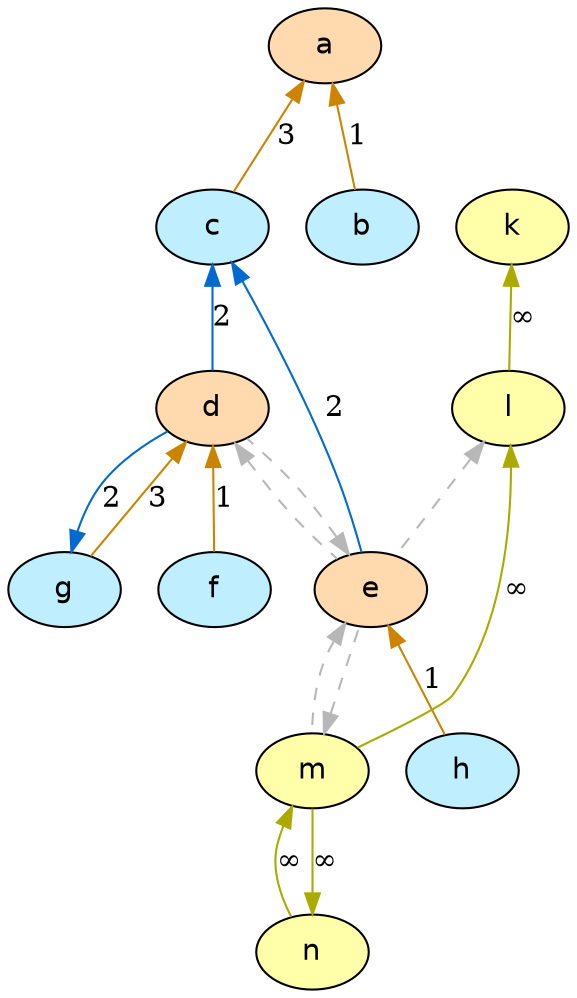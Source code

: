 digraph G {
  node [shape=oval style=filled fontname=Helvetica fontsize=14]
  node [fillcolor="#ffdaaf" fontcolor="#000000"] a d e;
  node [fillcolor="#bfefff" fontcolor="#000000"] c b f g h;
  node [fillcolor="#FFFFAA" fontcolor="#000000"] m k l n;
  edge [dir=back, color="#cc8400", style="solid", label="3"]
        "a" -> "c";
        "d" -> "g";
  edge [dir=back, color="#cc8400", style="solid", label="1"]
        "a" -> "b";
        "d" -> "f";
        "e" -> "h";
  edge [dir=back, color="#006ad1", style="solid", label="2"]
        "c" -> "d";
        "c" -> "e";
        "g" -> "d";
  edge [dir=back, color="#b7b7b7", style="dashed", label=" "]
        "d" -> "e";
        "e" -> "d";
        "e" -> "m";
        "l" -> "e";
        "m" -> "e";
  edge [dir=back, color="#AAAA00", style="solid", label="∞"]
        "k" -> "l";
        "l" -> "m";
        "m" -> "n";
        "n" -> "m";
}
